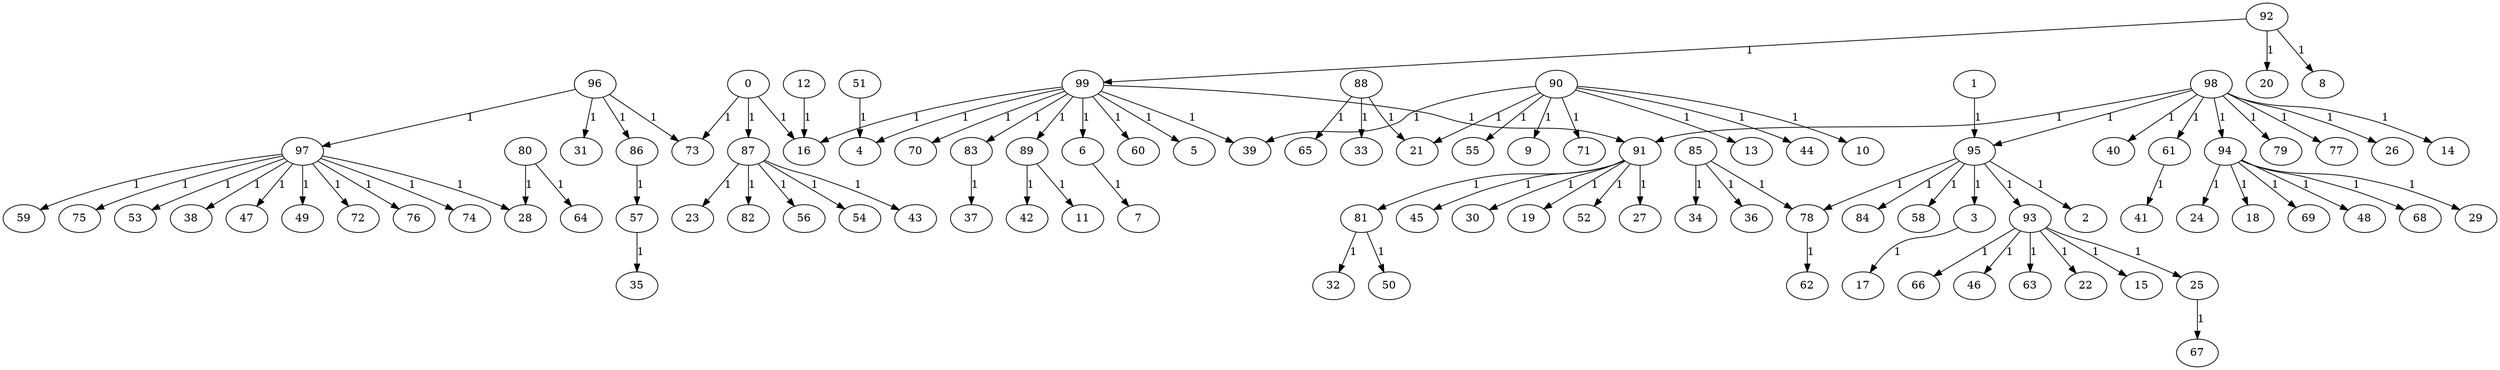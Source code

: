 digraph {
     0 -> 73[label=1]
     0 -> 87[label=1]
     0 -> 16[label=1]
     1 -> 95[label=1]
     3 -> 17[label=1]
     6 -> 7[label=1]
     12 -> 16[label=1]
     25 -> 67[label=1]
     51 -> 4[label=1]
     57 -> 35[label=1]
     61 -> 41[label=1]
     78 -> 62[label=1]
     80 -> 64[label=1]
     80 -> 28[label=1]
     81 -> 50[label=1]
     81 -> 32[label=1]
     83 -> 37[label=1]
     85 -> 34[label=1]
     85 -> 36[label=1]
     85 -> 78[label=1]
     86 -> 57[label=1]
     87 -> 54[label=1]
     87 -> 43[label=1]
     87 -> 23[label=1]
     87 -> 82[label=1]
     87 -> 56[label=1]
     88 -> 21[label=1]
     88 -> 33[label=1]
     88 -> 65[label=1]
     89 -> 11[label=1]
     89 -> 42[label=1]
     90 -> 55[label=1]
     90 -> 9[label=1]
     90 -> 71[label=1]
     90 -> 21[label=1]
     90 -> 13[label=1]
     90 -> 44[label=1]
     90 -> 10[label=1]
     90 -> 39[label=1]
     91 -> 81[label=1]
     91 -> 45[label=1]
     91 -> 30[label=1]
     91 -> 19[label=1]
     91 -> 52[label=1]
     91 -> 27[label=1]
     92 -> 20[label=1]
     92 -> 8[label=1]
     92 -> 99[label=1]
     93 -> 66[label=1]
     93 -> 46[label=1]
     93 -> 63[label=1]
     93 -> 22[label=1]
     93 -> 15[label=1]
     93 -> 25[label=1]
     94 -> 24[label=1]
     94 -> 18[label=1]
     94 -> 69[label=1]
     94 -> 48[label=1]
     94 -> 68[label=1]
     94 -> 29[label=1]
     95 -> 2[label=1]
     95 -> 3[label=1]
     95 -> 84[label=1]
     95 -> 78[label=1]
     95 -> 58[label=1]
     95 -> 93[label=1]
     96 -> 86[label=1]
     96 -> 31[label=1]
     96 -> 97[label=1]
     96 -> 73[label=1]
     97 -> 75[label=1]
     97 -> 53[label=1]
     97 -> 38[label=1]
     97 -> 47[label=1]
     97 -> 49[label=1]
     97 -> 28[label=1]
     97 -> 72[label=1]
     97 -> 76[label=1]
     97 -> 74[label=1]
     97 -> 59[label=1]
     98 -> 79[label=1]
     98 -> 95[label=1]
     98 -> 94[label=1]
     98 -> 77[label=1]
     98 -> 91[label=1]
     98 -> 61[label=1]
     98 -> 26[label=1]
     98 -> 14[label=1]
     98 -> 40[label=1]
     99 -> 60[label=1]
     99 -> 39[label=1]
     99 -> 5[label=1]
     99 -> 91[label=1]
     99 -> 89[label=1]
     99 -> 4[label=1]
     99 -> 6[label=1]
     99 -> 16[label=1]
     99 -> 83[label=1]
     99 -> 70[label=1]
}